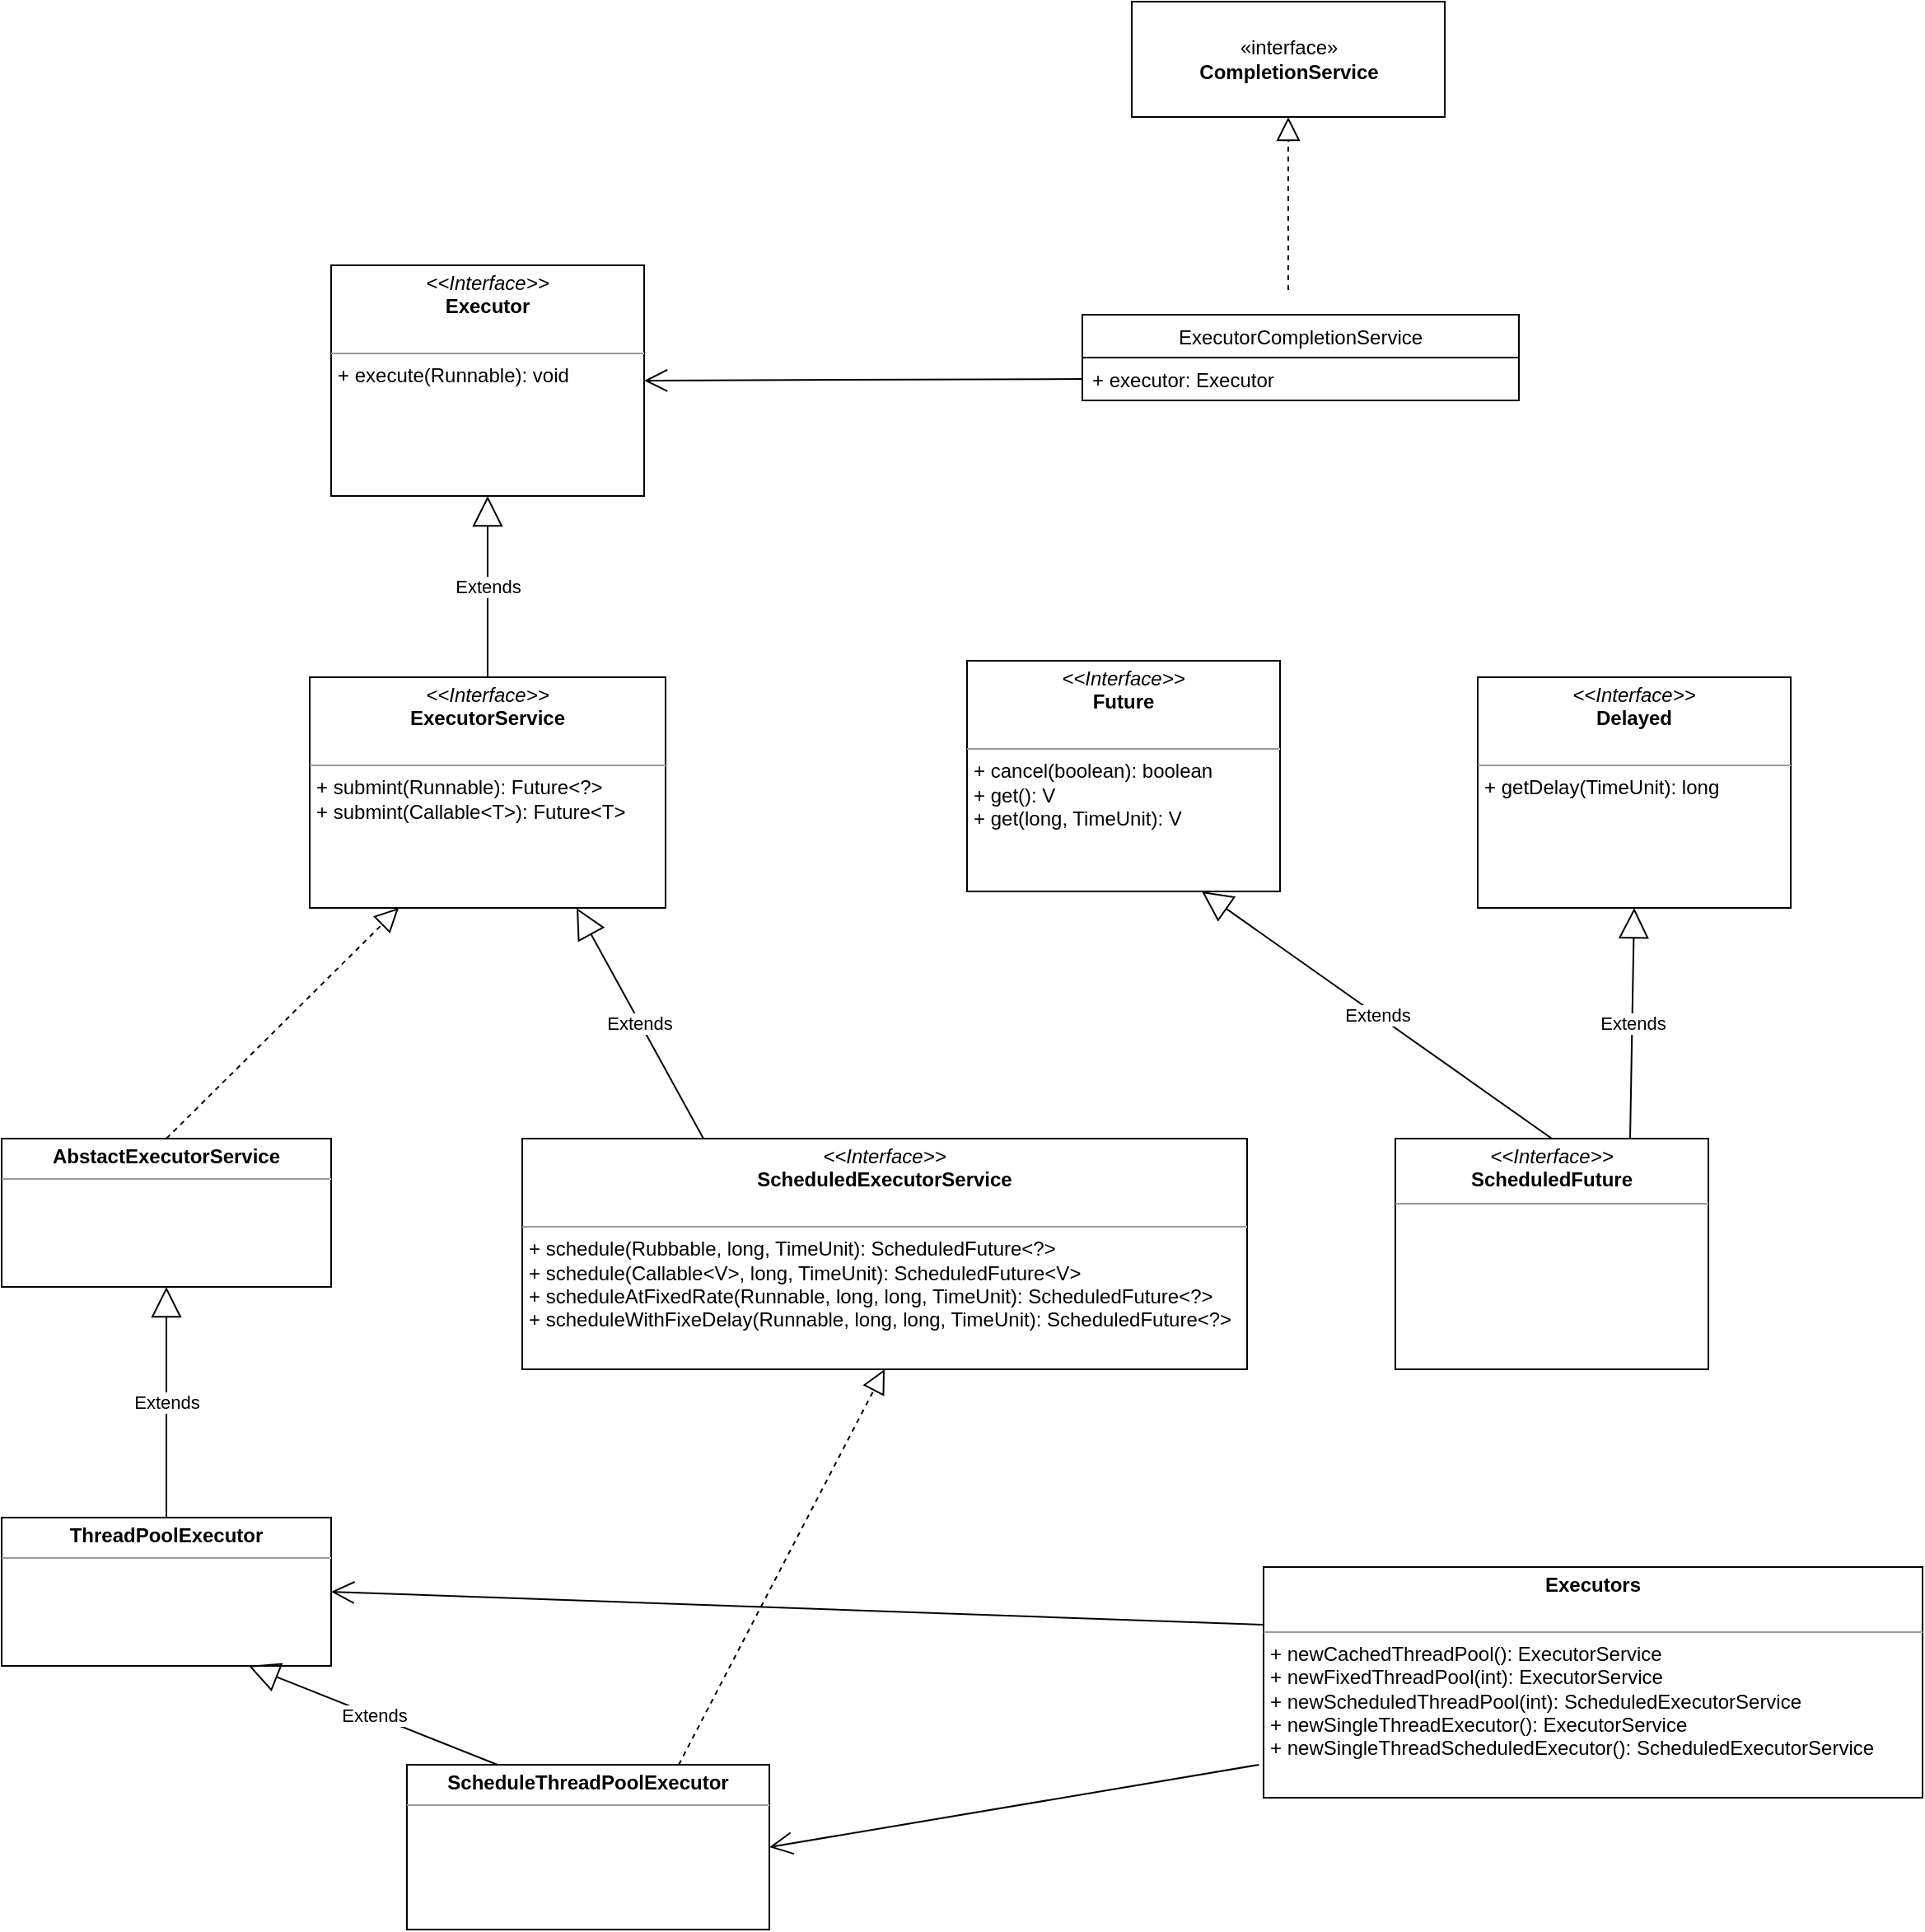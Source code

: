 <mxfile version="13.7.6" type="github">
  <diagram id="C5RBs43oDa-KdzZeNtuy" name="Page-1">
    <mxGraphModel dx="1422" dy="762" grid="1" gridSize="10" guides="1" tooltips="1" connect="1" arrows="1" fold="1" page="1" pageScale="1" pageWidth="827" pageHeight="1169" math="0" shadow="0">
      <root>
        <mxCell id="WIyWlLk6GJQsqaUBKTNV-0" />
        <mxCell id="WIyWlLk6GJQsqaUBKTNV-1" parent="WIyWlLk6GJQsqaUBKTNV-0" />
        <mxCell id="bYR_f570frGf715F7eb6-9" value="&lt;p style=&quot;margin: 0px ; margin-top: 4px ; text-align: center&quot;&gt;&lt;i&gt;&amp;lt;&amp;lt;Interface&amp;gt;&amp;gt;&lt;/i&gt;&lt;br&gt;&lt;b&gt;Executor&lt;/b&gt;&lt;/p&gt;&lt;p style=&quot;margin: 0px ; margin-left: 4px&quot;&gt;&lt;br&gt;&lt;/p&gt;&lt;hr size=&quot;1&quot;&gt;&lt;p style=&quot;margin: 0px ; margin-left: 4px&quot;&gt;+ execute(Runnable): void&lt;br&gt;&lt;/p&gt;" style="verticalAlign=top;align=left;overflow=fill;fontSize=12;fontFamily=Helvetica;html=1;" vertex="1" parent="WIyWlLk6GJQsqaUBKTNV-1">
          <mxGeometry x="224" y="580" width="190" height="140" as="geometry" />
        </mxCell>
        <mxCell id="bYR_f570frGf715F7eb6-13" value="" style="endArrow=open;endFill=1;endSize=12;html=1;entryX=1;entryY=0.5;entryDx=0;entryDy=0;exitX=0;exitY=0.5;exitDx=0;exitDy=0;" edge="1" parent="WIyWlLk6GJQsqaUBKTNV-1" source="bYR_f570frGf715F7eb6-20" target="bYR_f570frGf715F7eb6-9">
          <mxGeometry width="160" relative="1" as="geometry">
            <mxPoint x="640" y="650" as="sourcePoint" />
            <mxPoint x="610" y="770" as="targetPoint" />
          </mxGeometry>
        </mxCell>
        <mxCell id="bYR_f570frGf715F7eb6-14" value="«interface»&lt;br&gt;&lt;b&gt;CompletionService&lt;/b&gt;" style="html=1;" vertex="1" parent="WIyWlLk6GJQsqaUBKTNV-1">
          <mxGeometry x="710" y="420" width="190" height="70" as="geometry" />
        </mxCell>
        <mxCell id="bYR_f570frGf715F7eb6-16" value="" style="endArrow=block;dashed=1;endFill=0;endSize=12;html=1;exitX=0.5;exitY=0;exitDx=0;exitDy=0;entryX=0.5;entryY=1;entryDx=0;entryDy=0;" edge="1" parent="WIyWlLk6GJQsqaUBKTNV-1" target="bYR_f570frGf715F7eb6-14">
          <mxGeometry width="160" relative="1" as="geometry">
            <mxPoint x="805" y="595" as="sourcePoint" />
            <mxPoint x="770" y="520" as="targetPoint" />
          </mxGeometry>
        </mxCell>
        <mxCell id="bYR_f570frGf715F7eb6-17" value="Extends" style="endArrow=block;endSize=16;endFill=0;html=1;entryX=0.5;entryY=1;entryDx=0;entryDy=0;exitX=0.5;exitY=0;exitDx=0;exitDy=0;" edge="1" parent="WIyWlLk6GJQsqaUBKTNV-1" source="bYR_f570frGf715F7eb6-18" target="bYR_f570frGf715F7eb6-9">
          <mxGeometry width="160" relative="1" as="geometry">
            <mxPoint x="319" y="850" as="sourcePoint" />
            <mxPoint x="420" y="850" as="targetPoint" />
          </mxGeometry>
        </mxCell>
        <mxCell id="bYR_f570frGf715F7eb6-18" value="&lt;p style=&quot;margin: 0px ; margin-top: 4px ; text-align: center&quot;&gt;&lt;i&gt;&amp;lt;&amp;lt;Interface&amp;gt;&amp;gt;&lt;/i&gt;&lt;br&gt;&lt;b&gt;ExecutorService&lt;/b&gt;&lt;/p&gt;&lt;p style=&quot;margin: 0px ; margin-left: 4px&quot;&gt;&lt;br&gt;&lt;/p&gt;&lt;hr size=&quot;1&quot;&gt;&lt;p style=&quot;margin: 0px ; margin-left: 4px&quot;&gt;+ submint(Runnable): Future&amp;lt;?&amp;gt;&lt;br&gt;+ submint(Callable&amp;lt;T&amp;gt;): Future&amp;lt;T&amp;gt;&lt;/p&gt;" style="verticalAlign=top;align=left;overflow=fill;fontSize=12;fontFamily=Helvetica;html=1;" vertex="1" parent="WIyWlLk6GJQsqaUBKTNV-1">
          <mxGeometry x="211" y="830" width="216" height="140" as="geometry" />
        </mxCell>
        <mxCell id="bYR_f570frGf715F7eb6-19" value="ExecutorCompletionService" style="swimlane;fontStyle=0;childLayout=stackLayout;horizontal=1;startSize=26;fillColor=none;horizontalStack=0;resizeParent=1;resizeParentMax=0;resizeLast=0;collapsible=1;marginBottom=0;" vertex="1" parent="WIyWlLk6GJQsqaUBKTNV-1">
          <mxGeometry x="680" y="610" width="265" height="52" as="geometry" />
        </mxCell>
        <mxCell id="bYR_f570frGf715F7eb6-20" value="+ executor: Executor" style="text;strokeColor=none;fillColor=none;align=left;verticalAlign=top;spacingLeft=4;spacingRight=4;overflow=hidden;rotatable=0;points=[[0,0.5],[1,0.5]];portConstraint=eastwest;" vertex="1" parent="bYR_f570frGf715F7eb6-19">
          <mxGeometry y="26" width="265" height="26" as="geometry" />
        </mxCell>
        <mxCell id="bYR_f570frGf715F7eb6-23" value="&lt;p style=&quot;margin: 0px ; margin-top: 4px ; text-align: center&quot;&gt;&lt;i&gt;&amp;lt;&amp;lt;Interface&amp;gt;&amp;gt;&lt;/i&gt;&lt;br&gt;&lt;b&gt;Future&lt;/b&gt;&lt;/p&gt;&lt;p style=&quot;margin: 0px ; margin-left: 4px&quot;&gt;&lt;br&gt;&lt;/p&gt;&lt;hr size=&quot;1&quot;&gt;&lt;p style=&quot;margin: 0px ; margin-left: 4px&quot;&gt;+ cancel(boolean): boolean&lt;br&gt;+ get(): V&lt;/p&gt;&lt;p style=&quot;margin: 0px ; margin-left: 4px&quot;&gt;+ get(long, TimeUnit): V&lt;br&gt;&lt;/p&gt;" style="verticalAlign=top;align=left;overflow=fill;fontSize=12;fontFamily=Helvetica;html=1;" vertex="1" parent="WIyWlLk6GJQsqaUBKTNV-1">
          <mxGeometry x="610" y="820" width="190" height="140" as="geometry" />
        </mxCell>
        <mxCell id="bYR_f570frGf715F7eb6-24" value="&lt;p style=&quot;margin: 0px ; margin-top: 4px ; text-align: center&quot;&gt;&lt;i&gt;&amp;lt;&amp;lt;Interface&amp;gt;&amp;gt;&lt;/i&gt;&lt;br&gt;&lt;b&gt;Delayed&lt;/b&gt;&lt;/p&gt;&lt;p style=&quot;margin: 0px ; margin-left: 4px&quot;&gt;&lt;br&gt;&lt;/p&gt;&lt;hr size=&quot;1&quot;&gt;&lt;p style=&quot;margin: 0px ; margin-left: 4px&quot;&gt;+ getDelay(TimeUnit): long&lt;br&gt;&lt;/p&gt;" style="verticalAlign=top;align=left;overflow=fill;fontSize=12;fontFamily=Helvetica;html=1;" vertex="1" parent="WIyWlLk6GJQsqaUBKTNV-1">
          <mxGeometry x="920" y="830" width="190" height="140" as="geometry" />
        </mxCell>
        <mxCell id="bYR_f570frGf715F7eb6-25" value="&lt;p style=&quot;margin: 0px ; margin-top: 4px ; text-align: center&quot;&gt;&lt;i&gt;&amp;lt;&amp;lt;Interface&amp;gt;&amp;gt;&lt;/i&gt;&lt;br&gt;&lt;b&gt;ScheduledFuture&lt;/b&gt;&lt;/p&gt;&lt;hr size=&quot;1&quot;&gt;&lt;p style=&quot;margin: 0px ; margin-left: 4px&quot;&gt;&lt;br&gt;&lt;/p&gt;" style="verticalAlign=top;align=left;overflow=fill;fontSize=12;fontFamily=Helvetica;html=1;" vertex="1" parent="WIyWlLk6GJQsqaUBKTNV-1">
          <mxGeometry x="870" y="1110" width="190" height="140" as="geometry" />
        </mxCell>
        <mxCell id="bYR_f570frGf715F7eb6-26" value="&lt;p style=&quot;margin: 0px ; margin-top: 4px ; text-align: center&quot;&gt;&lt;i&gt;&amp;lt;&amp;lt;Interface&amp;gt;&amp;gt;&lt;/i&gt;&lt;br&gt;&lt;b&gt;ScheduledExecutorService&lt;/b&gt;&lt;/p&gt;&lt;p style=&quot;margin: 0px ; margin-left: 4px&quot;&gt;&lt;br&gt;&lt;/p&gt;&lt;hr size=&quot;1&quot;&gt;&lt;p style=&quot;margin: 0px ; margin-left: 4px&quot;&gt;+ schedule(Rubbable, long, TimeUnit): ScheduledFuture&amp;lt;?&amp;gt;&lt;br&gt;+ schedule(Callable&amp;lt;V&amp;gt;, long, TimeUnit): ScheduledFuture&amp;lt;V&amp;gt;&lt;/p&gt;&lt;p style=&quot;margin: 0px ; margin-left: 4px&quot;&gt;+ scheduleAtFixedRate(Runnable, long, long, TimeUnit): ScheduledFuture&amp;lt;?&amp;gt;&lt;br&gt;&lt;/p&gt;&lt;p style=&quot;margin: 0px ; margin-left: 4px&quot;&gt;+ scheduleWithFixeDelay(Runnable, long, long, TimeUnit): ScheduledFuture&amp;lt;?&amp;gt;&lt;br&gt;&lt;/p&gt;" style="verticalAlign=top;align=left;overflow=fill;fontSize=12;fontFamily=Helvetica;html=1;" vertex="1" parent="WIyWlLk6GJQsqaUBKTNV-1">
          <mxGeometry x="340" y="1110" width="440" height="140" as="geometry" />
        </mxCell>
        <mxCell id="bYR_f570frGf715F7eb6-27" value="&lt;p style=&quot;margin: 0px ; margin-top: 4px ; text-align: center&quot;&gt;&lt;b&gt;Executors&lt;/b&gt;&lt;/p&gt;&lt;p style=&quot;margin: 0px ; margin-left: 4px&quot;&gt;&lt;br&gt;&lt;/p&gt;&lt;hr size=&quot;1&quot;&gt;&lt;p style=&quot;margin: 0px ; margin-left: 4px&quot;&gt;+ newCachedThreadPool(): ExecutorService&lt;/p&gt;&lt;p style=&quot;margin: 0px ; margin-left: 4px&quot;&gt;+ newFixedThreadPool(int): ExecutorService&lt;br&gt;&lt;/p&gt;&lt;p style=&quot;margin: 0px ; margin-left: 4px&quot;&gt;+ newScheduledThreadPool(int): ScheduledExecutorService&lt;br&gt;&lt;/p&gt;&lt;p style=&quot;margin: 0px ; margin-left: 4px&quot;&gt;+ newSingleThreadExecutor():&amp;nbsp;ExecutorService&lt;br&gt;&lt;/p&gt;&lt;p style=&quot;margin: 0px ; margin-left: 4px&quot;&gt;+ newSingleThreadScheduledExecutor(): ScheduledExecutorService&lt;br&gt;&lt;/p&gt;" style="verticalAlign=top;align=left;overflow=fill;fontSize=12;fontFamily=Helvetica;html=1;" vertex="1" parent="WIyWlLk6GJQsqaUBKTNV-1">
          <mxGeometry x="790" y="1370" width="400" height="140" as="geometry" />
        </mxCell>
        <mxCell id="bYR_f570frGf715F7eb6-28" value="&lt;p style=&quot;margin: 0px ; margin-top: 4px ; text-align: center&quot;&gt;&lt;b&gt;AbstactExecutorService&lt;/b&gt;&lt;/p&gt;&lt;hr size=&quot;1&quot;&gt;&lt;p style=&quot;margin: 0px ; margin-left: 4px&quot;&gt;&lt;/p&gt;" style="verticalAlign=top;align=left;overflow=fill;fontSize=12;fontFamily=Helvetica;html=1;" vertex="1" parent="WIyWlLk6GJQsqaUBKTNV-1">
          <mxGeometry x="24" y="1110" width="200" height="90" as="geometry" />
        </mxCell>
        <mxCell id="bYR_f570frGf715F7eb6-29" value="&lt;p style=&quot;margin: 0px ; margin-top: 4px ; text-align: center&quot;&gt;&lt;b&gt;ThreadPoolExecutor&lt;/b&gt;&lt;/p&gt;&lt;hr size=&quot;1&quot;&gt;&lt;p style=&quot;margin: 0px ; margin-left: 4px&quot;&gt;&lt;/p&gt;" style="verticalAlign=top;align=left;overflow=fill;fontSize=12;fontFamily=Helvetica;html=1;" vertex="1" parent="WIyWlLk6GJQsqaUBKTNV-1">
          <mxGeometry x="24" y="1340" width="200" height="90" as="geometry" />
        </mxCell>
        <mxCell id="bYR_f570frGf715F7eb6-30" value="&lt;p style=&quot;margin: 0px ; margin-top: 4px ; text-align: center&quot;&gt;&lt;b&gt;ScheduleThreadPoolExecutor&lt;/b&gt;&lt;/p&gt;&lt;hr size=&quot;1&quot;&gt;&lt;p style=&quot;margin: 0px ; margin-left: 4px&quot;&gt;&lt;/p&gt;" style="verticalAlign=top;align=left;overflow=fill;fontSize=12;fontFamily=Helvetica;html=1;" vertex="1" parent="WIyWlLk6GJQsqaUBKTNV-1">
          <mxGeometry x="270" y="1490" width="220" height="100" as="geometry" />
        </mxCell>
        <mxCell id="bYR_f570frGf715F7eb6-31" value="Extends" style="endArrow=block;endSize=16;endFill=0;html=1;entryX=0.5;entryY=1;entryDx=0;entryDy=0;exitX=0.75;exitY=0;exitDx=0;exitDy=0;" edge="1" parent="WIyWlLk6GJQsqaUBKTNV-1" source="bYR_f570frGf715F7eb6-25" target="bYR_f570frGf715F7eb6-24">
          <mxGeometry width="160" relative="1" as="geometry">
            <mxPoint x="960" y="1080" as="sourcePoint" />
            <mxPoint x="1050" y="1000" as="targetPoint" />
          </mxGeometry>
        </mxCell>
        <mxCell id="bYR_f570frGf715F7eb6-32" value="Extends" style="endArrow=block;endSize=16;endFill=0;html=1;entryX=0.75;entryY=1;entryDx=0;entryDy=0;exitX=0.5;exitY=0;exitDx=0;exitDy=0;" edge="1" parent="WIyWlLk6GJQsqaUBKTNV-1" source="bYR_f570frGf715F7eb6-25" target="bYR_f570frGf715F7eb6-23">
          <mxGeometry width="160" relative="1" as="geometry">
            <mxPoint x="920" y="1090" as="sourcePoint" />
            <mxPoint x="775" y="1000" as="targetPoint" />
          </mxGeometry>
        </mxCell>
        <mxCell id="bYR_f570frGf715F7eb6-33" value="Extends" style="endArrow=block;endSize=16;endFill=0;html=1;entryX=0.75;entryY=1;entryDx=0;entryDy=0;exitX=0.25;exitY=0;exitDx=0;exitDy=0;" edge="1" parent="WIyWlLk6GJQsqaUBKTNV-1" source="bYR_f570frGf715F7eb6-26" target="bYR_f570frGf715F7eb6-18">
          <mxGeometry width="160" relative="1" as="geometry">
            <mxPoint x="390" y="1090" as="sourcePoint" />
            <mxPoint x="470" y="1030" as="targetPoint" />
          </mxGeometry>
        </mxCell>
        <mxCell id="bYR_f570frGf715F7eb6-34" value="" style="endArrow=block;dashed=1;endFill=0;endSize=12;html=1;entryX=0.25;entryY=1;entryDx=0;entryDy=0;exitX=0.5;exitY=0;exitDx=0;exitDy=0;" edge="1" parent="WIyWlLk6GJQsqaUBKTNV-1" source="bYR_f570frGf715F7eb6-28" target="bYR_f570frGf715F7eb6-18">
          <mxGeometry width="160" relative="1" as="geometry">
            <mxPoint x="130" y="1109" as="sourcePoint" />
            <mxPoint x="210" y="1070" as="targetPoint" />
          </mxGeometry>
        </mxCell>
        <mxCell id="bYR_f570frGf715F7eb6-36" value="Extends" style="endArrow=block;endSize=16;endFill=0;html=1;entryX=0.5;entryY=1;entryDx=0;entryDy=0;exitX=0.5;exitY=0;exitDx=0;exitDy=0;" edge="1" parent="WIyWlLk6GJQsqaUBKTNV-1" source="bYR_f570frGf715F7eb6-29" target="bYR_f570frGf715F7eb6-28">
          <mxGeometry width="160" relative="1" as="geometry">
            <mxPoint x="120" y="1260" as="sourcePoint" />
            <mxPoint x="280" y="1260" as="targetPoint" />
          </mxGeometry>
        </mxCell>
        <mxCell id="bYR_f570frGf715F7eb6-37" value="Extends" style="endArrow=block;endSize=16;endFill=0;html=1;entryX=0.75;entryY=1;entryDx=0;entryDy=0;exitX=0.25;exitY=0;exitDx=0;exitDy=0;" edge="1" parent="WIyWlLk6GJQsqaUBKTNV-1" source="bYR_f570frGf715F7eb6-30" target="bYR_f570frGf715F7eb6-29">
          <mxGeometry width="160" relative="1" as="geometry">
            <mxPoint x="100" y="1500" as="sourcePoint" />
            <mxPoint x="260" y="1500" as="targetPoint" />
          </mxGeometry>
        </mxCell>
        <mxCell id="bYR_f570frGf715F7eb6-38" value="" style="endArrow=block;dashed=1;endFill=0;endSize=12;html=1;entryX=0.5;entryY=1;entryDx=0;entryDy=0;exitX=0.75;exitY=0;exitDx=0;exitDy=0;" edge="1" parent="WIyWlLk6GJQsqaUBKTNV-1" source="bYR_f570frGf715F7eb6-30" target="bYR_f570frGf715F7eb6-26">
          <mxGeometry width="160" relative="1" as="geometry">
            <mxPoint x="420" y="1430" as="sourcePoint" />
            <mxPoint x="580" y="1430" as="targetPoint" />
          </mxGeometry>
        </mxCell>
        <mxCell id="bYR_f570frGf715F7eb6-39" value="" style="endArrow=open;endFill=1;endSize=12;html=1;entryX=1;entryY=0.5;entryDx=0;entryDy=0;exitX=0;exitY=0.25;exitDx=0;exitDy=0;" edge="1" parent="WIyWlLk6GJQsqaUBKTNV-1" source="bYR_f570frGf715F7eb6-27" target="bYR_f570frGf715F7eb6-29">
          <mxGeometry width="160" relative="1" as="geometry">
            <mxPoint x="590" y="1440" as="sourcePoint" />
            <mxPoint x="750" y="1440" as="targetPoint" />
          </mxGeometry>
        </mxCell>
        <mxCell id="bYR_f570frGf715F7eb6-40" value="" style="endArrow=open;endFill=1;endSize=12;html=1;entryX=1;entryY=0.5;entryDx=0;entryDy=0;exitX=-0.007;exitY=0.857;exitDx=0;exitDy=0;exitPerimeter=0;" edge="1" parent="WIyWlLk6GJQsqaUBKTNV-1" source="bYR_f570frGf715F7eb6-27" target="bYR_f570frGf715F7eb6-30">
          <mxGeometry width="160" relative="1" as="geometry">
            <mxPoint x="570" y="1500" as="sourcePoint" />
            <mxPoint x="730" y="1500" as="targetPoint" />
          </mxGeometry>
        </mxCell>
      </root>
    </mxGraphModel>
  </diagram>
</mxfile>
